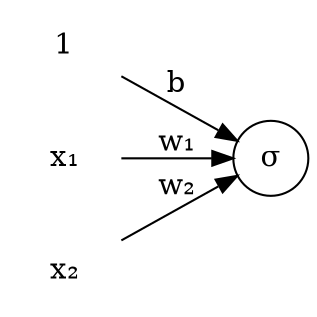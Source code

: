 digraph {
    rankdir=LR;
x0 [shape=none, label="1"]
x1 [shape=none, label="x₁"]
x2 [shape=none, label="x₂"]
y [shape=circle, label="σ"]
    x0 -> y [label="b"]
x1 ->y [label="w₁"]
x2 -> y [label="w₂"]
}
